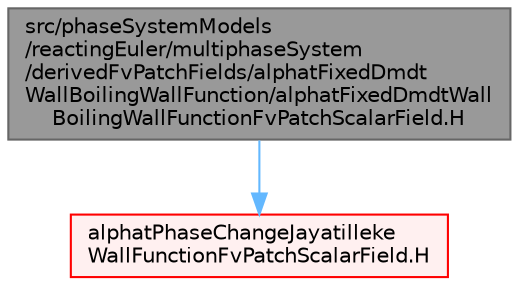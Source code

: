 digraph "src/phaseSystemModels/reactingEuler/multiphaseSystem/derivedFvPatchFields/alphatFixedDmdtWallBoilingWallFunction/alphatFixedDmdtWallBoilingWallFunctionFvPatchScalarField.H"
{
 // LATEX_PDF_SIZE
  bgcolor="transparent";
  edge [fontname=Helvetica,fontsize=10,labelfontname=Helvetica,labelfontsize=10];
  node [fontname=Helvetica,fontsize=10,shape=box,height=0.2,width=0.4];
  Node1 [id="Node000001",label="src/phaseSystemModels\l/reactingEuler/multiphaseSystem\l/derivedFvPatchFields/alphatFixedDmdt\lWallBoilingWallFunction/alphatFixedDmdtWall\lBoilingWallFunctionFvPatchScalarField.H",height=0.2,width=0.4,color="gray40", fillcolor="grey60", style="filled", fontcolor="black",tooltip=" "];
  Node1 -> Node2 [id="edge1_Node000001_Node000002",color="steelblue1",style="solid",tooltip=" "];
  Node2 [id="Node000002",label="alphatPhaseChangeJayatilleke\lWallFunctionFvPatchScalarField.H",height=0.2,width=0.4,color="red", fillcolor="#FFF0F0", style="filled",URL="$alphatPhaseChangeJayatillekeWallFunctionFvPatchScalarField_8H.html",tooltip=" "];
}
